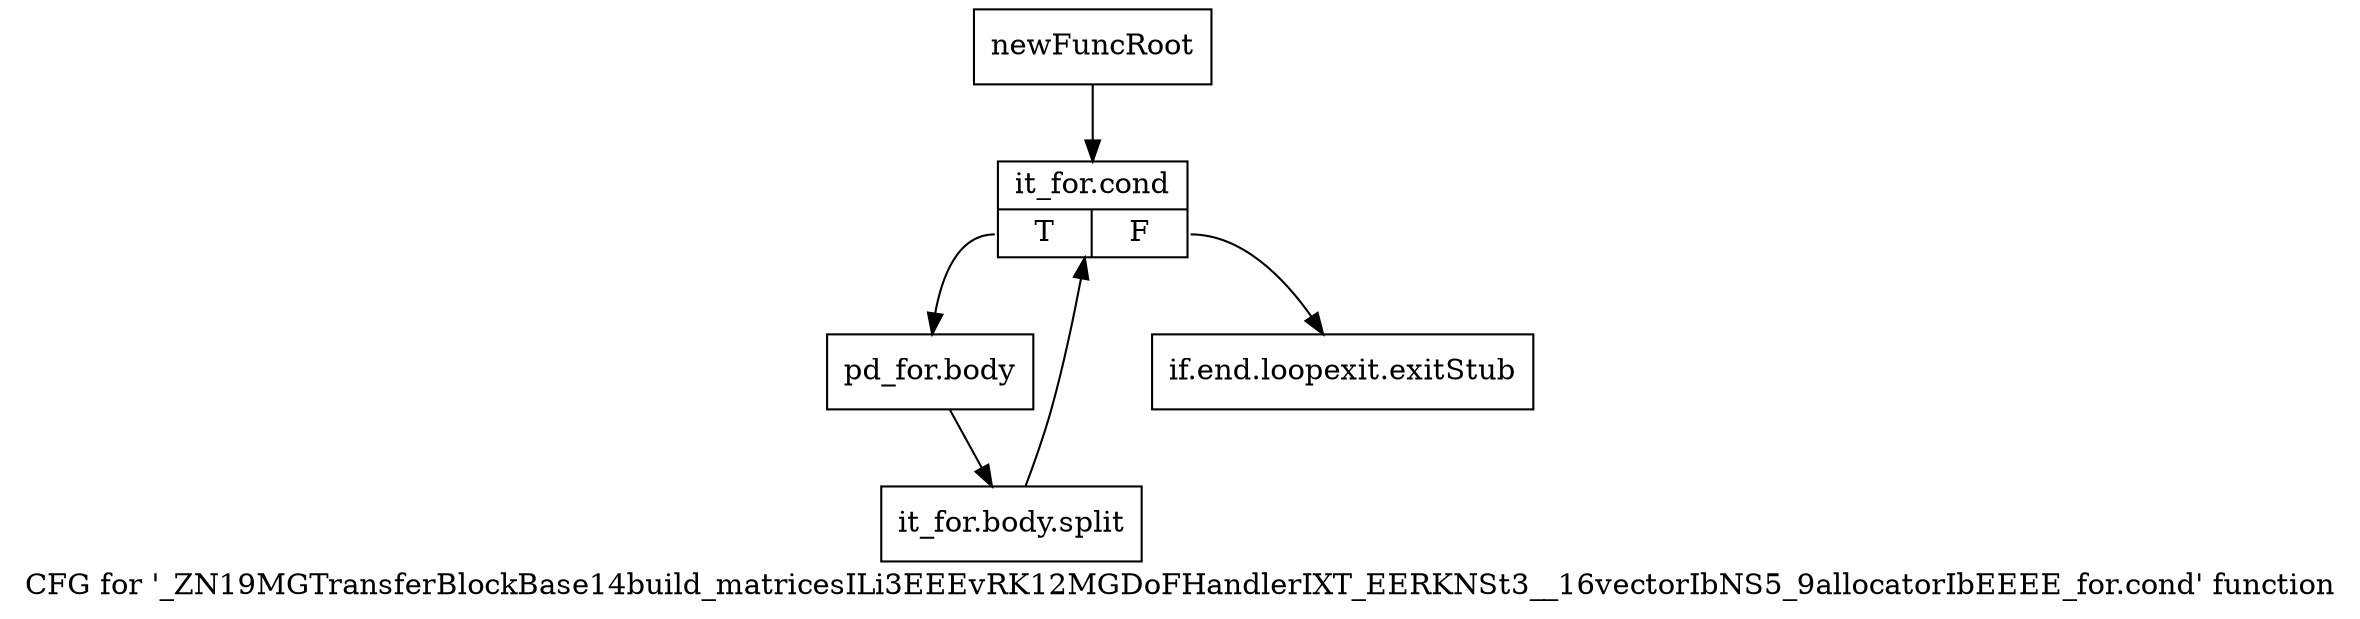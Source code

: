 digraph "CFG for '_ZN19MGTransferBlockBase14build_matricesILi3EEEvRK12MGDoFHandlerIXT_EERKNSt3__16vectorIbNS5_9allocatorIbEEEE_for.cond' function" {
	label="CFG for '_ZN19MGTransferBlockBase14build_matricesILi3EEEvRK12MGDoFHandlerIXT_EERKNSt3__16vectorIbNS5_9allocatorIbEEEE_for.cond' function";

	Node0x954a9c0 [shape=record,label="{newFuncRoot}"];
	Node0x954a9c0 -> Node0x954aa60;
	Node0x954aa10 [shape=record,label="{if.end.loopexit.exitStub}"];
	Node0x954aa60 [shape=record,label="{it_for.cond|{<s0>T|<s1>F}}"];
	Node0x954aa60:s0 -> Node0x954aab0;
	Node0x954aa60:s1 -> Node0x954aa10;
	Node0x954aab0 [shape=record,label="{pd_for.body}"];
	Node0x954aab0 -> Node0xaad1840;
	Node0xaad1840 [shape=record,label="{it_for.body.split}"];
	Node0xaad1840 -> Node0x954aa60;
}
